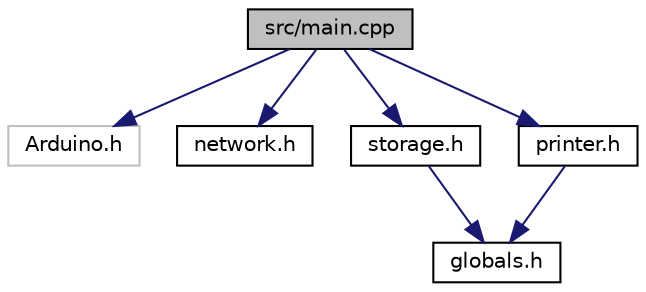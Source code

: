 digraph "src/main.cpp"
{
 // LATEX_PDF_SIZE
  edge [fontname="Helvetica",fontsize="10",labelfontname="Helvetica",labelfontsize="10"];
  node [fontname="Helvetica",fontsize="10",shape=record];
  Node1 [label="src/main.cpp",height=0.2,width=0.4,color="black", fillcolor="grey75", style="filled", fontcolor="black",tooltip="This file contains the entry point for the led controller."];
  Node1 -> Node2 [color="midnightblue",fontsize="10",style="solid",fontname="Helvetica"];
  Node2 [label="Arduino.h",height=0.2,width=0.4,color="grey75", fillcolor="white", style="filled",tooltip=" "];
  Node1 -> Node3 [color="midnightblue",fontsize="10",style="solid",fontname="Helvetica"];
  Node3 [label="network.h",height=0.2,width=0.4,color="black", fillcolor="white", style="filled",URL="$network_8h.html",tooltip="Network.h takes care of all networking and provides a simple interface for communication with the out..."];
  Node1 -> Node4 [color="midnightblue",fontsize="10",style="solid",fontname="Helvetica"];
  Node4 [label="storage.h",height=0.2,width=0.4,color="black", fillcolor="white", style="filled",URL="$storage_8h.html",tooltip="This is what is used to communicate with the internal filesystem."];
  Node4 -> Node5 [color="midnightblue",fontsize="10",style="solid",fontname="Helvetica"];
  Node5 [label="globals.h",height=0.2,width=0.4,color="black", fillcolor="white", style="filled",URL="$globals_8h_source.html",tooltip=" "];
  Node1 -> Node6 [color="midnightblue",fontsize="10",style="solid",fontname="Helvetica"];
  Node6 [label="printer.h",height=0.2,width=0.4,color="black", fillcolor="white", style="filled",URL="$printer_8h.html",tooltip="Defines extra printing functionality for printing via the serial ports."];
  Node6 -> Node5 [color="midnightblue",fontsize="10",style="solid",fontname="Helvetica"];
}
